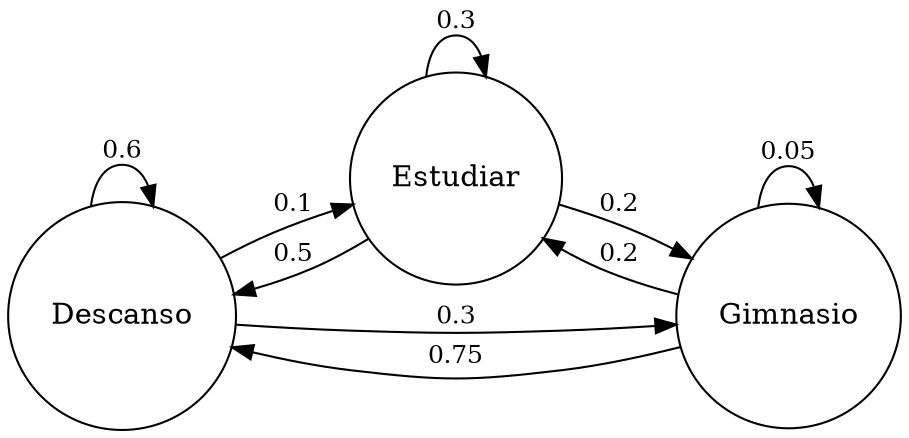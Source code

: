 digraph G {rankdir=LR;                       Descanso -> Estudiar [label=0.1, fontsize=12];                       Descanso -> Gimnasio [label=0.3, fontsize=12];                       Estudiar -> Descanso [label=0.5, fontsize=12];                       Estudiar -> Gimnasio [label=0.2, fontsize=12];                       Gimnasio -> Descanso [label=0.75, fontsize=12];                       Gimnasio -> Estudiar [label=0.2, fontsize=12];                       Descanso -> Descanso [label=0.6, fontsize=12];                       Estudiar -> Estudiar [label=0.3, fontsize=12];                       Gimnasio -> Gimnasio [label=0.05, fontsize=12];                       Descanso [shape=circle];                       Estudiar [shape=circle];                       Gimnasio [shape=circle];                       }
